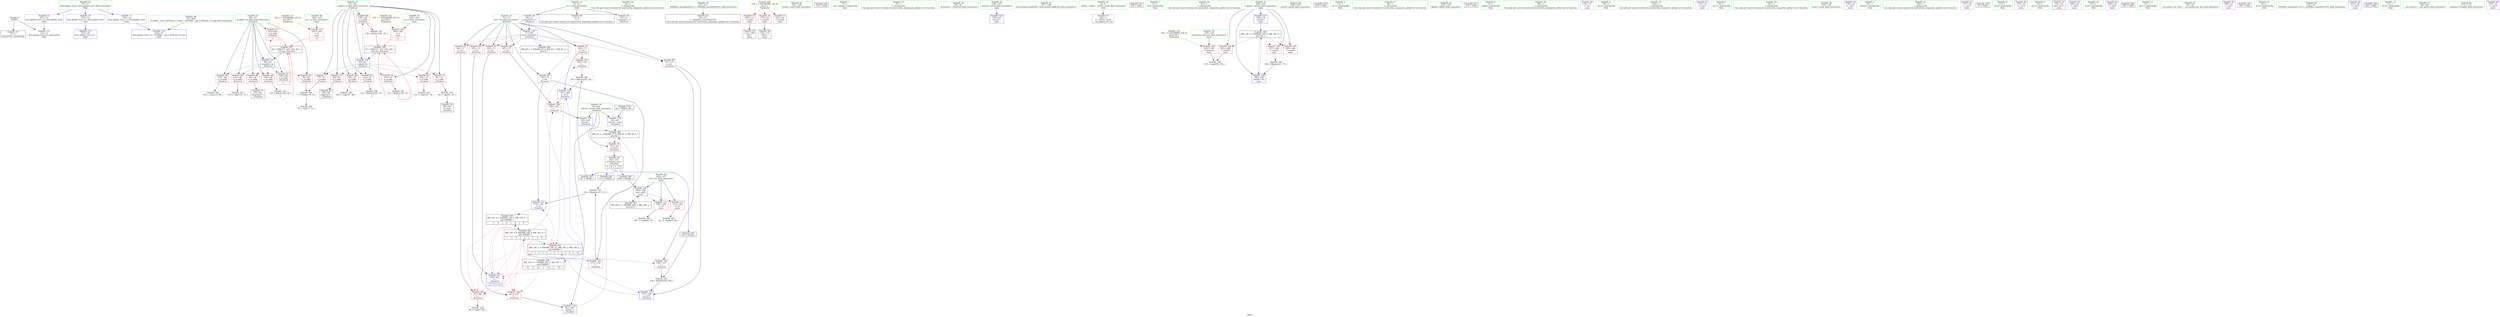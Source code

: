 digraph "SVFG" {
	label="SVFG";

	Node0x55a5c09d8f80 [shape=record,color=grey,label="{NodeID: 0\nNullPtr}"];
	Node0x55a5c09d8f80 -> Node0x55a5c09f01a0[style=solid];
	Node0x55a5c09d8f80 -> Node0x55a5c09f5ad0[style=solid];
	Node0x55a5c09f9830 [shape=record,color=grey,label="{NodeID: 180\n77 = Binary(75, 76, )\n}"];
	Node0x55a5c09f9830 -> Node0x55a5c09fa730[style=solid];
	Node0x55a5c09f0b80 [shape=record,color=red,label="{NodeID: 97\n142\<--71\n\<--ret\n_Z5solveii\n}"];
	Node0x55a5c09f0b80 -> Node0x55a5c09f1060[style=solid];
	Node0x55a5c09f0b80 -> Node0x55a5c09f6210[style=solid];
	Node0x55a5c09ee3a0 [shape=record,color=green,label="{NodeID: 14\n34\<--1\n\<--dummyObj\nCan only get source location for instruction, argument, global var or function.}"];
	Node0x55a5c09f3e70 [shape=record,color=grey,label="{NodeID: 194\n98 = cmp(97, 99, )\n}"];
	Node0x55a5c09f06c0 [shape=record,color=red,label="{NodeID: 111\n206\<--166\n\<--ret\nmain\n}"];
	Node0x55a5c09f06c0 -> Node0x55a5c09f4470[style=solid];
	Node0x55a5c09ef080 [shape=record,color=green,label="{NodeID: 28\n47\<--53\n_ZNSt8ios_base4InitD1Ev\<--_ZNSt8ios_base4InitD1Ev_field_insensitive\n}"];
	Node0x55a5c09ef080 -> Node0x55a5c09f13c0[style=solid];
	Node0x55a5c0a04b90 [shape=record,color=yellow,style=double,label="{NodeID: 208\n12V_1 = ENCHI(MR_12V_0)\npts\{1 \}\nFun[main]}"];
	Node0x55a5c0a04b90 -> Node0x55a5c09f2800[style=dashed];
	Node0x55a5c0a04b90 -> Node0x55a5c09f28d0[style=dashed];
	Node0x55a5c0a04b90 -> Node0x55a5c09f29a0[style=dashed];
	Node0x55a5c09f62e0 [shape=record,color=blue,label="{NodeID: 125\n65\<--148\nretval\<--\n_Z5solveii\n}"];
	Node0x55a5c09f62e0 -> Node0x55a5c0a03c90[style=dashed];
	Node0x55a5c09efca0 [shape=record,color=green,label="{NodeID: 42\n181\<--182\nscanf\<--scanf_field_insensitive\n}"];
	Node0x55a5c09f19a0 [shape=record,color=black,label="{NodeID: 56\n178\<--175\ncall1\<--\nmain\n}"];
	Node0x55a5c09f2500 [shape=record,color=purple,label="{NodeID: 70\n253\<--33\nllvm.global_ctors_0\<--llvm.global_ctors\nGlob }"];
	Node0x55a5c09f2500 -> Node0x55a5c09f0860[style=solid];
	Node0x55a5c0a11060 [shape=record,color=black,label="{NodeID: 250\n210 = PHI()\n}"];
	Node0x55a5c09f30f0 [shape=record,color=red,label="{NodeID: 84\n138\<--67\n\<--n.addr\n_Z5solveii\n}"];
	Node0x55a5c09f30f0 -> Node0x55a5c09fa2b0[style=solid];
	Node0x55a5c09d9720 [shape=record,color=green,label="{NodeID: 1\n7\<--1\n__dso_handle\<--dummyObj\nGlob }"];
	Node0x55a5c09f99b0 [shape=record,color=grey,label="{NodeID: 181\n116 = Binary(115, 113, )\n}"];
	Node0x55a5c09f99b0 -> Node0x55a5c09f6070[style=solid];
	Node0x55a5c09f0c50 [shape=record,color=red,label="{NodeID: 98\n147\<--71\n\<--ret\n_Z5solveii\n}"];
	Node0x55a5c09f0c50 -> Node0x55a5c09f1130[style=solid];
	Node0x55a5c09ee470 [shape=record,color=green,label="{NodeID: 15\n79\<--1\n\<--dummyObj\nCan only get source location for instruction, argument, global var or function.}"];
	Node0x55a5c09f3ff0 [shape=record,color=grey,label="{NodeID: 195\n120 = cmp(119, 86, )\n}"];
	Node0x55a5c09f0790 [shape=record,color=red,label="{NodeID: 112\n212\<--166\n\<--ret\nmain\n}"];
	Node0x55a5c09f0790 -> Node0x55a5c09f4170[style=solid];
	Node0x55a5c09ef180 [shape=record,color=green,label="{NodeID: 29\n60\<--61\n_Z5solveii\<--_Z5solveii_field_insensitive\n}"];
	Node0x55a5c09f63b0 [shape=record,color=blue,label="{NodeID: 126\n156\<--83\nretval\<--\nmain\n}"];
	Node0x55a5c09efda0 [shape=record,color=green,label="{NodeID: 43\n187\<--188\nllvm.memset.p0i8.i64\<--llvm.memset.p0i8.i64_field_insensitive\n}"];
	Node0x55a5c09f1a70 [shape=record,color=purple,label="{NodeID: 57\n44\<--4\n\<--_ZStL8__ioinit\n__cxx_global_var_init\n}"];
	Node0x55a5c09f2600 [shape=record,color=purple,label="{NodeID: 71\n254\<--33\nllvm.global_ctors_1\<--llvm.global_ctors\nGlob }"];
	Node0x55a5c09f2600 -> Node0x55a5c09f0930[style=solid];
	Node0x55a5c0a11130 [shape=record,color=black,label="{NodeID: 251\n216 = PHI()\n}"];
	Node0x55a5c09f31c0 [shape=record,color=red,label="{NodeID: 85\n76\<--69\n\<--m.addr\n_Z5solveii\n}"];
	Node0x55a5c09f31c0 -> Node0x55a5c09f9830[style=solid];
	Node0x55a5c09d98d0 [shape=record,color=green,label="{NodeID: 2\n11\<--1\n.str\<--dummyObj\nGlob }"];
	Node0x55a5c09f9b30 [shape=record,color=grey,label="{NodeID: 182\n129 = Binary(128, 126, )\n}"];
	Node0x55a5c09f9b30 -> Node0x55a5c09f6140[style=solid];
	Node0x55a5c09f0d20 [shape=record,color=red,label="{NodeID: 99\n97\<--96\n\<--\n_Z5solveii\n}"];
	Node0x55a5c09f0d20 -> Node0x55a5c09f3e70[style=solid];
	Node0x55a5c09ee540 [shape=record,color=green,label="{NodeID: 16\n83\<--1\n\<--dummyObj\nCan only get source location for instruction, argument, global var or function.}"];
	Node0x55a5c09f4170 [shape=record,color=grey,label="{NodeID: 196\n213 = cmp(212, 86, )\n}"];
	Node0x55a5c09f0860 [shape=record,color=blue,label="{NodeID: 113\n253\<--34\nllvm.global_ctors_0\<--\nGlob }"];
	Node0x55a5c09ef280 [shape=record,color=green,label="{NodeID: 30\n65\<--66\nretval\<--retval_field_insensitive\n_Z5solveii\n}"];
	Node0x55a5c09ef280 -> Node0x55a5c09f2a70[style=solid];
	Node0x55a5c09ef280 -> Node0x55a5c09f5d30[style=solid];
	Node0x55a5c09ef280 -> Node0x55a5c09f5ed0[style=solid];
	Node0x55a5c09ef280 -> Node0x55a5c09f62e0[style=solid];
	Node0x55a5c0a05790 [shape=record,color=yellow,style=double,label="{NodeID: 210\n16V_1 = ENCHI(MR_16V_0)\npts\{159 \}\nFun[main]}"];
	Node0x55a5c0a05790 -> Node0x55a5c09f1200[style=dashed];
	Node0x55a5c09f6480 [shape=record,color=blue,label="{NodeID: 127\n160\<--79\ncaseId\<--\nmain\n}"];
	Node0x55a5c09f6480 -> Node0x55a5c0a02d90[style=dashed];
	Node0x55a5c09efea0 [shape=record,color=green,label="{NodeID: 44\n198\<--199\nprintf\<--printf_field_insensitive\n}"];
	Node0x55a5c09f1b40 [shape=record,color=purple,label="{NodeID: 58\n91\<--8\narrayidx\<--f\n_Z5solveii\n}"];
	Node0x55a5c09f2700 [shape=record,color=purple,label="{NodeID: 72\n255\<--33\nllvm.global_ctors_2\<--llvm.global_ctors\nGlob }"];
	Node0x55a5c09f2700 -> Node0x55a5c09f5ad0[style=solid];
	Node0x55a5c0a11200 [shape=record,color=black,label="{NodeID: 252\n219 = PHI()\n}"];
	Node0x55a5c09f3290 [shape=record,color=red,label="{NodeID: 86\n92\<--69\n\<--m.addr\n_Z5solveii\n}"];
	Node0x55a5c09f3290 -> Node0x55a5c09f1730[style=solid];
	Node0x55a5c09d9600 [shape=record,color=green,label="{NodeID: 3\n13\<--1\n.str.1\<--dummyObj\nGlob }"];
	Node0x55a5c09f9cb0 [shape=record,color=grey,label="{NodeID: 183\n125 = Binary(124, 86, )\n|{<s0>4}}"];
	Node0x55a5c09f9cb0:s0 -> Node0x55a5c0a11810[style=solid,color=red];
	Node0x55a5c09f0df0 [shape=record,color=red,label="{NodeID: 100\n102\<--101\n\<--\n_Z5solveii\n}"];
	Node0x55a5c09f0df0 -> Node0x55a5c09f5ed0[style=solid];
	Node0x55a5c09ee610 [shape=record,color=green,label="{NodeID: 17\n86\<--1\n\<--dummyObj\nCan only get source location for instruction, argument, global var or function.}"];
	Node0x55a5c09f42f0 [shape=record,color=grey,label="{NodeID: 197\n136 = cmp(135, 79, )\n}"];
	Node0x55a5c09f0930 [shape=record,color=blue,label="{NodeID: 114\n254\<--35\nllvm.global_ctors_1\<--_GLOBAL__sub_I_ACRush_0_0.cpp\nGlob }"];
	Node0x55a5c09ef350 [shape=record,color=green,label="{NodeID: 31\n67\<--68\nn.addr\<--n.addr_field_insensitive\n_Z5solveii\n}"];
	Node0x55a5c09ef350 -> Node0x55a5c09f2b40[style=solid];
	Node0x55a5c09ef350 -> Node0x55a5c09f2c10[style=solid];
	Node0x55a5c09ef350 -> Node0x55a5c09f2ce0[style=solid];
	Node0x55a5c09ef350 -> Node0x55a5c09f2db0[style=solid];
	Node0x55a5c09ef350 -> Node0x55a5c09f2e80[style=solid];
	Node0x55a5c09ef350 -> Node0x55a5c09f2f50[style=solid];
	Node0x55a5c09ef350 -> Node0x55a5c09f3020[style=solid];
	Node0x55a5c09ef350 -> Node0x55a5c09f30f0[style=solid];
	Node0x55a5c09ef350 -> Node0x55a5c09f5b90[style=solid];
	Node0x55a5c09f6550 [shape=record,color=blue,label="{NodeID: 128\n166\<--204\nret\<--call5\nmain\n}"];
	Node0x55a5c09f6550 -> Node0x55a5c09f06c0[style=dashed];
	Node0x55a5c09f6550 -> Node0x55a5c09f0790[style=dashed];
	Node0x55a5c09f6550 -> Node0x55a5c0a03290[style=dashed];
	Node0x55a5c09effa0 [shape=record,color=green,label="{NodeID: 45\n224\<--225\nfflush\<--fflush_field_insensitive\n}"];
	Node0x55a5c09f1c10 [shape=record,color=purple,label="{NodeID: 59\n94\<--8\narrayidx3\<--f\n_Z5solveii\n}"];
	Node0x55a5c09f1c10 -> Node0x55a5c09f5e00[style=solid];
	Node0x55a5c09f2800 [shape=record,color=red,label="{NodeID: 73\n169\<--15\n\<--stdin\nmain\n}"];
	Node0x55a5c09f2800 -> Node0x55a5c09f18d0[style=solid];
	Node0x55a5c0a112d0 [shape=record,color=black,label="{NodeID: 253\n223 = PHI()\n}"];
	Node0x55a5c09f3360 [shape=record,color=red,label="{NodeID: 87\n112\<--69\n\<--m.addr\n_Z5solveii\n|{<s0>3}}"];
	Node0x55a5c09f3360:s0 -> Node0x55a5c0a11810[style=solid,color=red];
	Node0x55a5c09d9130 [shape=record,color=green,label="{NodeID: 4\n15\<--1\nstdin\<--dummyObj\nGlob }"];
	Node0x55a5c09f9e30 [shape=record,color=grey,label="{NodeID: 184\n228 = Binary(227, 79, )\n}"];
	Node0x55a5c09f9e30 -> Node0x55a5c09f6620[style=solid];
	Node0x55a5c09f0ec0 [shape=record,color=red,label="{NodeID: 101\n115\<--114\n\<--\n_Z5solveii\n}"];
	Node0x55a5c09f0ec0 -> Node0x55a5c09f99b0[style=solid];
	Node0x55a5c09ee6e0 [shape=record,color=green,label="{NodeID: 18\n99\<--1\n\<--dummyObj\nCan only get source location for instruction, argument, global var or function.}"];
	Node0x55a5c09f4470 [shape=record,color=grey,label="{NodeID: 198\n207 = cmp(206, 79, )\n}"];
	Node0x55a5c09f5ad0 [shape=record,color=blue, style = dotted,label="{NodeID: 115\n255\<--3\nllvm.global_ctors_2\<--dummyVal\nGlob }"];
	Node0x55a5c09ef420 [shape=record,color=green,label="{NodeID: 32\n69\<--70\nm.addr\<--m.addr_field_insensitive\n_Z5solveii\n}"];
	Node0x55a5c09ef420 -> Node0x55a5c09f31c0[style=solid];
	Node0x55a5c09ef420 -> Node0x55a5c09f3290[style=solid];
	Node0x55a5c09ef420 -> Node0x55a5c09f3360[style=solid];
	Node0x55a5c09ef420 -> Node0x55a5c09f3430[style=solid];
	Node0x55a5c09ef420 -> Node0x55a5c09f3500[style=solid];
	Node0x55a5c09ef420 -> Node0x55a5c09f35d0[style=solid];
	Node0x55a5c09ef420 -> Node0x55a5c09f36a0[style=solid];
	Node0x55a5c09ef420 -> Node0x55a5c09f5c60[style=solid];
	Node0x55a5c0a05950 [shape=record,color=yellow,style=double,label="{NodeID: 212\n20V_1 = ENCHI(MR_20V_0)\npts\{163 \}\nFun[main]}"];
	Node0x55a5c0a05950 -> Node0x55a5c09f0520[style=dashed];
	Node0x55a5c09f6620 [shape=record,color=blue,label="{NodeID: 129\n160\<--228\ncaseId\<--inc\nmain\n}"];
	Node0x55a5c09f6620 -> Node0x55a5c0a02d90[style=dashed];
	Node0x55a5c09f00a0 [shape=record,color=green,label="{NodeID: 46\n35\<--249\n_GLOBAL__sub_I_ACRush_0_0.cpp\<--_GLOBAL__sub_I_ACRush_0_0.cpp_field_insensitive\n}"];
	Node0x55a5c09f00a0 -> Node0x55a5c09f0930[style=solid];
	Node0x55a5c09f1ce0 [shape=record,color=purple,label="{NodeID: 60\n170\<--11\n\<--.str\nmain\n}"];
	Node0x55a5c09f28d0 [shape=record,color=red,label="{NodeID: 74\n175\<--20\n\<--stdout\nmain\n}"];
	Node0x55a5c09f28d0 -> Node0x55a5c09f19a0[style=solid];
	Node0x55a5c0a113a0 [shape=record,color=black,label="{NodeID: 254\n63 = PHI(111, 123, 139, 202, )\n0th arg _Z5solveii }"];
	Node0x55a5c0a113a0 -> Node0x55a5c09f5b90[style=solid];
	Node0x55a5c09f3430 [shape=record,color=red,label="{NodeID: 88\n119\<--69\n\<--m.addr\n_Z5solveii\n}"];
	Node0x55a5c09f3430 -> Node0x55a5c09f3ff0[style=solid];
	Node0x55a5c09ed6a0 [shape=record,color=green,label="{NodeID: 5\n16\<--1\n.str.2\<--dummyObj\nGlob }"];
	Node0x55a5c09f9fb0 [shape=record,color=grey,label="{NodeID: 185\n111 = Binary(110, 79, )\n|{<s0>3}}"];
	Node0x55a5c09f9fb0:s0 -> Node0x55a5c0a113a0[style=solid,color=red];
	Node0x55a5c09f0f90 [shape=record,color=red,label="{NodeID: 102\n128\<--127\n\<--\n_Z5solveii\n}"];
	Node0x55a5c09f0f90 -> Node0x55a5c09f9b30[style=solid];
	Node0x55a5c09ee7b0 [shape=record,color=green,label="{NodeID: 19\n184\<--1\n\<--dummyObj\nCan only get source location for instruction, argument, global var or function.}"];
	Node0x55a5c0a01e90 [shape=record,color=black,label="{NodeID: 199\nMR_10V_6 = PHI(MR_10V_5, MR_10V_3, )\npts\{100000 \}\n|{|<s1>4|<s2>4|<s3>4|<s4>4}}"];
	Node0x55a5c0a01e90 -> Node0x55a5c0a02390[style=dashed];
	Node0x55a5c0a01e90:s1 -> Node0x55a5c09f0d20[style=dashed,color=red];
	Node0x55a5c0a01e90:s2 -> Node0x55a5c09f0df0[style=dashed,color=red];
	Node0x55a5c0a01e90:s3 -> Node0x55a5c09f5fa0[style=dashed,color=red];
	Node0x55a5c0a01e90:s4 -> Node0x55a5c0a04690[style=dashed,color=red];
	Node0x55a5c09f5b90 [shape=record,color=blue,label="{NodeID: 116\n67\<--63\nn.addr\<--n\n_Z5solveii\n}"];
	Node0x55a5c09f5b90 -> Node0x55a5c09f2b40[style=dashed];
	Node0x55a5c09f5b90 -> Node0x55a5c09f2c10[style=dashed];
	Node0x55a5c09f5b90 -> Node0x55a5c09f2ce0[style=dashed];
	Node0x55a5c09f5b90 -> Node0x55a5c09f2db0[style=dashed];
	Node0x55a5c09f5b90 -> Node0x55a5c09f2e80[style=dashed];
	Node0x55a5c09f5b90 -> Node0x55a5c09f2f50[style=dashed];
	Node0x55a5c09f5b90 -> Node0x55a5c09f3020[style=dashed];
	Node0x55a5c09f5b90 -> Node0x55a5c09f30f0[style=dashed];
	Node0x55a5c09ef4f0 [shape=record,color=green,label="{NodeID: 33\n71\<--72\nret\<--ret_field_insensitive\n_Z5solveii\n}"];
	Node0x55a5c09ef4f0 -> Node0x55a5c09f3770[style=solid];
	Node0x55a5c09ef4f0 -> Node0x55a5c09f3840[style=solid];
	Node0x55a5c09ef4f0 -> Node0x55a5c09f3910[style=solid];
	Node0x55a5c09ef4f0 -> Node0x55a5c09f39e0[style=solid];
	Node0x55a5c09ef4f0 -> Node0x55a5c09f0ab0[style=solid];
	Node0x55a5c09ef4f0 -> Node0x55a5c09f0b80[style=solid];
	Node0x55a5c09ef4f0 -> Node0x55a5c09f0c50[style=solid];
	Node0x55a5c09ef4f0 -> Node0x55a5c09f5e00[style=solid];
	Node0x55a5c0a05a30 [shape=record,color=yellow,style=double,label="{NodeID: 213\n22V_1 = ENCHI(MR_22V_0)\npts\{165 \}\nFun[main]}"];
	Node0x55a5c0a05a30 -> Node0x55a5c09f05f0[style=dashed];
	Node0x55a5c09f01a0 [shape=record,color=black,label="{NodeID: 47\n2\<--3\ndummyVal\<--dummyVal\n}"];
	Node0x55a5c09f1db0 [shape=record,color=purple,label="{NodeID: 61\n171\<--13\n\<--.str.1\nmain\n}"];
	Node0x55a5c09f29a0 [shape=record,color=red,label="{NodeID: 75\n222\<--20\n\<--stdout\nmain\n}"];
	Node0x55a5c0a11810 [shape=record,color=black,label="{NodeID: 255\n64 = PHI(112, 125, 140, 203, )\n1st arg _Z5solveii }"];
	Node0x55a5c0a11810 -> Node0x55a5c09f5c60[style=solid];
	Node0x55a5c09f3500 [shape=record,color=red,label="{NodeID: 89\n124\<--69\n\<--m.addr\n_Z5solveii\n}"];
	Node0x55a5c09f3500 -> Node0x55a5c09f9cb0[style=solid];
	Node0x55a5c09ed730 [shape=record,color=green,label="{NodeID: 6\n18\<--1\n.str.3\<--dummyObj\nGlob }"];
	Node0x55a5c09fa130 [shape=record,color=grey,label="{NodeID: 186\n144 = Binary(143, 141, )\n}"];
	Node0x55a5c09fa130 -> Node0x55a5c09f6210[style=solid];
	Node0x55a5c09f1060 [shape=record,color=red,label="{NodeID: 103\n143\<--142\n\<--\n_Z5solveii\n}"];
	Node0x55a5c09f1060 -> Node0x55a5c09fa130[style=solid];
	Node0x55a5c09ee880 [shape=record,color=green,label="{NodeID: 20\n185\<--1\n\<--dummyObj\nCan only get source location for instruction, argument, global var or function.}"];
	Node0x55a5c0a02390 [shape=record,color=black,label="{NodeID: 200\nMR_10V_9 = PHI(MR_10V_8, MR_10V_6, )\npts\{100000 \}\n|{|<s2>5|<s3>5|<s4>5|<s5>5}}"];
	Node0x55a5c0a02390 -> Node0x55a5c09f1130[style=dashed];
	Node0x55a5c0a02390 -> Node0x55a5c0a04690[style=dashed];
	Node0x55a5c0a02390:s2 -> Node0x55a5c09f0d20[style=dashed,color=red];
	Node0x55a5c0a02390:s3 -> Node0x55a5c09f0df0[style=dashed,color=red];
	Node0x55a5c0a02390:s4 -> Node0x55a5c09f5fa0[style=dashed,color=red];
	Node0x55a5c0a02390:s5 -> Node0x55a5c0a04690[style=dashed,color=red];
	Node0x55a5c09f5c60 [shape=record,color=blue,label="{NodeID: 117\n69\<--64\nm.addr\<--m\n_Z5solveii\n}"];
	Node0x55a5c09f5c60 -> Node0x55a5c09f31c0[style=dashed];
	Node0x55a5c09f5c60 -> Node0x55a5c09f3290[style=dashed];
	Node0x55a5c09f5c60 -> Node0x55a5c09f3360[style=dashed];
	Node0x55a5c09f5c60 -> Node0x55a5c09f3430[style=dashed];
	Node0x55a5c09f5c60 -> Node0x55a5c09f3500[style=dashed];
	Node0x55a5c09f5c60 -> Node0x55a5c09f35d0[style=dashed];
	Node0x55a5c09f5c60 -> Node0x55a5c09f36a0[style=dashed];
	Node0x55a5c09ef5c0 [shape=record,color=green,label="{NodeID: 34\n153\<--154\nmain\<--main_field_insensitive\n}"];
	Node0x55a5c09f12c0 [shape=record,color=black,label="{NodeID: 48\n9\<--8\n\<--f\nCan only get source location for instruction, argument, global var or function.}"];
	Node0x55a5c09f1e80 [shape=record,color=purple,label="{NodeID: 62\n176\<--16\n\<--.str.2\nmain\n}"];
	Node0x55a5c0a106f0 [shape=record,color=black,label="{NodeID: 242\n141 = PHI(62, )\n}"];
	Node0x55a5c0a106f0 -> Node0x55a5c09fa130[style=solid];
	Node0x55a5c09f2a70 [shape=record,color=red,label="{NodeID: 76\n151\<--65\n\<--retval\n_Z5solveii\n}"];
	Node0x55a5c09f2a70 -> Node0x55a5c09f1800[style=solid];
	Node0x55a5c09f35d0 [shape=record,color=red,label="{NodeID: 90\n135\<--69\n\<--m.addr\n_Z5solveii\n}"];
	Node0x55a5c09f35d0 -> Node0x55a5c09f42f0[style=solid];
	Node0x55a5c09ed7c0 [shape=record,color=green,label="{NodeID: 7\n20\<--1\nstdout\<--dummyObj\nGlob }"];
	Node0x55a5c09fa2b0 [shape=record,color=grey,label="{NodeID: 187\n139 = Binary(138, 79, )\n|{<s0>5}}"];
	Node0x55a5c09fa2b0:s0 -> Node0x55a5c0a113a0[style=solid,color=red];
	Node0x55a5c09f1130 [shape=record,color=red,label="{NodeID: 104\n148\<--147\n\<--\n_Z5solveii\n}"];
	Node0x55a5c09f1130 -> Node0x55a5c09f62e0[style=solid];
	Node0x55a5c09ee980 [shape=record,color=green,label="{NodeID: 21\n186\<--1\n\<--dummyObj\nCan only get source location for instruction, argument, global var or function.}"];
	Node0x55a5c09f5d30 [shape=record,color=blue,label="{NodeID: 118\n65\<--85\nretval\<--cond\n_Z5solveii\n}"];
	Node0x55a5c09f5d30 -> Node0x55a5c0a03c90[style=dashed];
	Node0x55a5c09ef6c0 [shape=record,color=green,label="{NodeID: 35\n156\<--157\nretval\<--retval_field_insensitive\nmain\n}"];
	Node0x55a5c09ef6c0 -> Node0x55a5c09f63b0[style=solid];
	Node0x55a5c09f13c0 [shape=record,color=black,label="{NodeID: 49\n46\<--47\n\<--_ZNSt8ios_base4InitD1Ev\nCan only get source location for instruction, argument, global var or function.}"];
	Node0x55a5c09f1f50 [shape=record,color=purple,label="{NodeID: 63\n177\<--18\n\<--.str.3\nmain\n}"];
	Node0x55a5c0a108e0 [shape=record,color=black,label="{NodeID: 243\n45 = PHI()\n}"];
	Node0x55a5c09f2b40 [shape=record,color=red,label="{NodeID: 77\n75\<--67\n\<--n.addr\n_Z5solveii\n}"];
	Node0x55a5c09f2b40 -> Node0x55a5c09f9830[style=solid];
	Node0x55a5c09f36a0 [shape=record,color=red,label="{NodeID: 91\n140\<--69\n\<--m.addr\n_Z5solveii\n|{<s0>5}}"];
	Node0x55a5c09f36a0:s0 -> Node0x55a5c0a11810[style=solid,color=red];
	Node0x55a5c09ed850 [shape=record,color=green,label="{NodeID: 8\n21\<--1\n.str.4\<--dummyObj\nGlob }"];
	Node0x55a5c09fa430 [shape=record,color=grey,label="{NodeID: 188\n123 = Binary(122, 79, )\n|{<s0>4}}"];
	Node0x55a5c09fa430:s0 -> Node0x55a5c0a113a0[style=solid,color=red];
	Node0x55a5c09f1200 [shape=record,color=red,label="{NodeID: 105\n192\<--158\n\<--testcase\nmain\n}"];
	Node0x55a5c09f1200 -> Node0x55a5c09fa5b0[style=solid];
	Node0x55a5c09eea80 [shape=record,color=green,label="{NodeID: 22\n4\<--6\n_ZStL8__ioinit\<--_ZStL8__ioinit_field_insensitive\nGlob }"];
	Node0x55a5c09eea80 -> Node0x55a5c09f1a70[style=solid];
	Node0x55a5c0a02d90 [shape=record,color=black,label="{NodeID: 202\nMR_18V_3 = PHI(MR_18V_4, MR_18V_2, )\npts\{161 \}\n}"];
	Node0x55a5c0a02d90 -> Node0x55a5c09f02b0[style=dashed];
	Node0x55a5c0a02d90 -> Node0x55a5c09f0380[style=dashed];
	Node0x55a5c0a02d90 -> Node0x55a5c09f0450[style=dashed];
	Node0x55a5c0a02d90 -> Node0x55a5c09f6620[style=dashed];
	Node0x55a5c09f5e00 [shape=record,color=blue,label="{NodeID: 119\n71\<--94\nret\<--arrayidx3\n_Z5solveii\n}"];
	Node0x55a5c09f5e00 -> Node0x55a5c09f3770[style=dashed];
	Node0x55a5c09f5e00 -> Node0x55a5c09f3840[style=dashed];
	Node0x55a5c09f5e00 -> Node0x55a5c09f3910[style=dashed];
	Node0x55a5c09f5e00 -> Node0x55a5c09f39e0[style=dashed];
	Node0x55a5c09f5e00 -> Node0x55a5c09f0ab0[style=dashed];
	Node0x55a5c09f5e00 -> Node0x55a5c09f0b80[style=dashed];
	Node0x55a5c09f5e00 -> Node0x55a5c09f0c50[style=dashed];
	Node0x55a5c09f5e00 -> Node0x55a5c0a04190[style=dashed];
	Node0x55a5c09ef790 [shape=record,color=green,label="{NodeID: 36\n158\<--159\ntestcase\<--testcase_field_insensitive\nmain\n}"];
	Node0x55a5c09ef790 -> Node0x55a5c09f1200[style=solid];
	Node0x55a5c09f14c0 [shape=record,color=black,label="{NodeID: 50\n84\<--82\n\<--cmp1\n_Z5solveii\n}"];
	Node0x55a5c09f2020 [shape=record,color=purple,label="{NodeID: 64\n179\<--21\n\<--.str.4\nmain\n}"];
	Node0x55a5c0a109b0 [shape=record,color=black,label="{NodeID: 244\n113 = PHI(62, )\n}"];
	Node0x55a5c0a109b0 -> Node0x55a5c09f99b0[style=solid];
	Node0x55a5c09f2c10 [shape=record,color=red,label="{NodeID: 78\n81\<--67\n\<--n.addr\n_Z5solveii\n}"];
	Node0x55a5c09f2c10 -> Node0x55a5c09f3cf0[style=solid];
	Node0x55a5c09f3770 [shape=record,color=red,label="{NodeID: 92\n96\<--71\n\<--ret\n_Z5solveii\n}"];
	Node0x55a5c09f3770 -> Node0x55a5c09f0d20[style=solid];
	Node0x55a5c09ee090 [shape=record,color=green,label="{NodeID: 9\n23\<--1\n.str.5\<--dummyObj\nGlob }"];
	Node0x55a5c09fa5b0 [shape=record,color=grey,label="{NodeID: 189\n193 = cmp(191, 192, )\n}"];
	Node0x55a5c09f02b0 [shape=record,color=red,label="{NodeID: 106\n191\<--160\n\<--caseId\nmain\n}"];
	Node0x55a5c09f02b0 -> Node0x55a5c09fa5b0[style=solid];
	Node0x55a5c09eeb80 [shape=record,color=green,label="{NodeID: 23\n8\<--10\nf\<--f_field_insensitive\nGlob }"];
	Node0x55a5c09eeb80 -> Node0x55a5c09f12c0[style=solid];
	Node0x55a5c09eeb80 -> Node0x55a5c09f1b40[style=solid];
	Node0x55a5c09eeb80 -> Node0x55a5c09f1c10[style=solid];
	Node0x55a5c0a03290 [shape=record,color=black,label="{NodeID: 203\nMR_24V_2 = PHI(MR_24V_3, MR_24V_1, )\npts\{167 \}\n}"];
	Node0x55a5c0a03290 -> Node0x55a5c09f6550[style=dashed];
	Node0x55a5c09f5ed0 [shape=record,color=blue,label="{NodeID: 120\n65\<--102\nretval\<--\n_Z5solveii\n}"];
	Node0x55a5c09f5ed0 -> Node0x55a5c0a03c90[style=dashed];
	Node0x55a5c09ef860 [shape=record,color=green,label="{NodeID: 37\n160\<--161\ncaseId\<--caseId_field_insensitive\nmain\n}"];
	Node0x55a5c09ef860 -> Node0x55a5c09f02b0[style=solid];
	Node0x55a5c09ef860 -> Node0x55a5c09f0380[style=solid];
	Node0x55a5c09ef860 -> Node0x55a5c09f0450[style=solid];
	Node0x55a5c09ef860 -> Node0x55a5c09f6480[style=solid];
	Node0x55a5c09ef860 -> Node0x55a5c09f6620[style=solid];
	Node0x55a5c09f1590 [shape=record,color=black,label="{NodeID: 51\n155\<--83\nmain_ret\<--\nmain\n}"];
	Node0x55a5c09f20f0 [shape=record,color=purple,label="{NodeID: 65\n196\<--23\n\<--.str.5\nmain\n}"];
	Node0x55a5c0a10ae0 [shape=record,color=black,label="{NodeID: 245\n126 = PHI(62, )\n}"];
	Node0x55a5c0a10ae0 -> Node0x55a5c09f9b30[style=solid];
	Node0x55a5c09f2ce0 [shape=record,color=red,label="{NodeID: 79\n89\<--67\n\<--n.addr\n_Z5solveii\n}"];
	Node0x55a5c09f2ce0 -> Node0x55a5c09f1660[style=solid];
	Node0x55a5c09f3840 [shape=record,color=red,label="{NodeID: 93\n101\<--71\n\<--ret\n_Z5solveii\n}"];
	Node0x55a5c09f3840 -> Node0x55a5c09f0df0[style=solid];
	Node0x55a5c09ee120 [shape=record,color=green,label="{NodeID: 10\n25\<--1\n.str.6\<--dummyObj\nGlob }"];
	Node0x55a5c09fa730 [shape=record,color=grey,label="{NodeID: 190\n78 = cmp(77, 79, )\n}"];
	Node0x55a5c09f0380 [shape=record,color=red,label="{NodeID: 107\n195\<--160\n\<--caseId\nmain\n}"];
	Node0x55a5c09eec80 [shape=record,color=green,label="{NodeID: 24\n33\<--37\nllvm.global_ctors\<--llvm.global_ctors_field_insensitive\nGlob }"];
	Node0x55a5c09eec80 -> Node0x55a5c09f2500[style=solid];
	Node0x55a5c09eec80 -> Node0x55a5c09f2600[style=solid];
	Node0x55a5c09eec80 -> Node0x55a5c09f2700[style=solid];
	Node0x55a5c0a03790 [shape=record,color=black,label="{NodeID: 204\nMR_10V_2 = PHI(MR_10V_3, MR_10V_1, )\npts\{100000 \}\n|{<s0>12|<s1>12|<s2>12|<s3>12}}"];
	Node0x55a5c0a03790:s0 -> Node0x55a5c09f0d20[style=dashed,color=red];
	Node0x55a5c0a03790:s1 -> Node0x55a5c09f0df0[style=dashed,color=red];
	Node0x55a5c0a03790:s2 -> Node0x55a5c09f5fa0[style=dashed,color=red];
	Node0x55a5c0a03790:s3 -> Node0x55a5c0a04690[style=dashed,color=red];
	Node0x55a5c09f5fa0 [shape=record,color=blue,label="{NodeID: 121\n105\<--83\n\<--\n_Z5solveii\n|{|<s1>3|<s2>3|<s3>3|<s4>3}}"];
	Node0x55a5c09f5fa0 -> Node0x55a5c0a01e90[style=dashed];
	Node0x55a5c09f5fa0:s1 -> Node0x55a5c09f0d20[style=dashed,color=red];
	Node0x55a5c09f5fa0:s2 -> Node0x55a5c09f0df0[style=dashed,color=red];
	Node0x55a5c09f5fa0:s3 -> Node0x55a5c09f5fa0[style=dashed,color=red];
	Node0x55a5c09f5fa0:s4 -> Node0x55a5c0a04690[style=dashed,color=red];
	Node0x55a5c09ef930 [shape=record,color=green,label="{NodeID: 38\n162\<--163\nn\<--n_field_insensitive\nmain\n}"];
	Node0x55a5c09ef930 -> Node0x55a5c09f0520[style=solid];
	Node0x55a5c09f1660 [shape=record,color=black,label="{NodeID: 52\n90\<--89\nidxprom\<--\n_Z5solveii\n}"];
	Node0x55a5c09f21c0 [shape=record,color=purple,label="{NodeID: 66\n200\<--25\n\<--.str.6\nmain\n}"];
	Node0x55a5c0a10c20 [shape=record,color=black,label="{NodeID: 246\n180 = PHI()\n}"];
	Node0x55a5c09f2db0 [shape=record,color=red,label="{NodeID: 80\n107\<--67\n\<--n.addr\n_Z5solveii\n}"];
	Node0x55a5c09f2db0 -> Node0x55a5c09f3b70[style=solid];
	Node0x55a5c09f3910 [shape=record,color=red,label="{NodeID: 94\n105\<--71\n\<--ret\n_Z5solveii\n}"];
	Node0x55a5c09f3910 -> Node0x55a5c09f5fa0[style=solid];
	Node0x55a5c09ee1b0 [shape=record,color=green,label="{NodeID: 11\n27\<--1\n.str.7\<--dummyObj\nGlob }"];
	Node0x55a5c09fa8b0 [shape=record,color=grey,label="{NodeID: 191\n133 = cmp(132, 79, )\n}"];
	Node0x55a5c09f0450 [shape=record,color=red,label="{NodeID: 108\n227\<--160\n\<--caseId\nmain\n}"];
	Node0x55a5c09f0450 -> Node0x55a5c09f9e30[style=solid];
	Node0x55a5c09eed80 [shape=record,color=green,label="{NodeID: 25\n38\<--39\n__cxx_global_var_init\<--__cxx_global_var_init_field_insensitive\n}"];
	Node0x55a5c0a03c90 [shape=record,color=black,label="{NodeID: 205\nMR_2V_3 = PHI(MR_2V_5, MR_2V_2, MR_2V_4, )\npts\{66 \}\n}"];
	Node0x55a5c0a03c90 -> Node0x55a5c09f2a70[style=dashed];
	Node0x55a5c09f6070 [shape=record,color=blue,label="{NodeID: 122\n114\<--116\n\<--or\n_Z5solveii\n}"];
	Node0x55a5c09f6070 -> Node0x55a5c0a01e90[style=dashed];
	Node0x55a5c09efa00 [shape=record,color=green,label="{NodeID: 39\n164\<--165\nm\<--m_field_insensitive\nmain\n}"];
	Node0x55a5c09efa00 -> Node0x55a5c09f05f0[style=solid];
	Node0x55a5c09f1730 [shape=record,color=black,label="{NodeID: 53\n93\<--92\nidxprom2\<--\n_Z5solveii\n}"];
	Node0x55a5c09f2290 [shape=record,color=purple,label="{NodeID: 67\n209\<--27\n\<--.str.7\nmain\n}"];
	Node0x55a5c0a10cf0 [shape=record,color=black,label="{NodeID: 247\n197 = PHI()\n}"];
	Node0x55a5c09f2e80 [shape=record,color=red,label="{NodeID: 81\n110\<--67\n\<--n.addr\n_Z5solveii\n}"];
	Node0x55a5c09f2e80 -> Node0x55a5c09f9fb0[style=solid];
	Node0x55a5c09f39e0 [shape=record,color=red,label="{NodeID: 95\n114\<--71\n\<--ret\n_Z5solveii\n}"];
	Node0x55a5c09f39e0 -> Node0x55a5c09f0ec0[style=solid];
	Node0x55a5c09f39e0 -> Node0x55a5c09f6070[style=solid];
	Node0x55a5c09ee240 [shape=record,color=green,label="{NodeID: 12\n29\<--1\n.str.8\<--dummyObj\nGlob }"];
	Node0x55a5c09f3b70 [shape=record,color=grey,label="{NodeID: 192\n108 = cmp(107, 86, )\n}"];
	Node0x55a5c09f0520 [shape=record,color=red,label="{NodeID: 109\n202\<--162\n\<--n\nmain\n|{<s0>12}}"];
	Node0x55a5c09f0520:s0 -> Node0x55a5c0a113a0[style=solid,color=red];
	Node0x55a5c09eee80 [shape=record,color=green,label="{NodeID: 26\n42\<--43\n_ZNSt8ios_base4InitC1Ev\<--_ZNSt8ios_base4InitC1Ev_field_insensitive\n}"];
	Node0x55a5c0a04190 [shape=record,color=black,label="{NodeID: 206\nMR_8V_2 = PHI(MR_8V_3, MR_8V_1, MR_8V_3, )\npts\{72 \}\n}"];
	Node0x55a5c09f6140 [shape=record,color=blue,label="{NodeID: 123\n127\<--129\n\<--or15\n_Z5solveii\n}"];
	Node0x55a5c09f6140 -> Node0x55a5c0a02390[style=dashed];
	Node0x55a5c09efad0 [shape=record,color=green,label="{NodeID: 40\n166\<--167\nret\<--ret_field_insensitive\nmain\n}"];
	Node0x55a5c09efad0 -> Node0x55a5c09f06c0[style=solid];
	Node0x55a5c09efad0 -> Node0x55a5c09f0790[style=solid];
	Node0x55a5c09efad0 -> Node0x55a5c09f6550[style=solid];
	Node0x55a5c09f1800 [shape=record,color=black,label="{NodeID: 54\n62\<--151\n_Z5solveii_ret\<--\n_Z5solveii\n|{<s0>3|<s1>4|<s2>5|<s3>12}}"];
	Node0x55a5c09f1800:s0 -> Node0x55a5c0a109b0[style=solid,color=blue];
	Node0x55a5c09f1800:s1 -> Node0x55a5c0a10ae0[style=solid,color=blue];
	Node0x55a5c09f1800:s2 -> Node0x55a5c0a106f0[style=solid,color=blue];
	Node0x55a5c09f1800:s3 -> Node0x55a5c0a10e90[style=solid,color=blue];
	Node0x55a5c09f2360 [shape=record,color=purple,label="{NodeID: 68\n215\<--29\n\<--.str.8\nmain\n}"];
	Node0x55a5c0a10dc0 [shape=record,color=black,label="{NodeID: 248\n201 = PHI()\n}"];
	Node0x55a5c09f2f50 [shape=record,color=red,label="{NodeID: 82\n122\<--67\n\<--n.addr\n_Z5solveii\n}"];
	Node0x55a5c09f2f50 -> Node0x55a5c09fa430[style=solid];
	Node0x55a5c09f9290 [shape=record,color=black,label="{NodeID: 179\n85 = PHI(79, 86, )\n}"];
	Node0x55a5c09f9290 -> Node0x55a5c09f5d30[style=solid];
	Node0x55a5c09f0ab0 [shape=record,color=red,label="{NodeID: 96\n127\<--71\n\<--ret\n_Z5solveii\n}"];
	Node0x55a5c09f0ab0 -> Node0x55a5c09f0f90[style=solid];
	Node0x55a5c09f0ab0 -> Node0x55a5c09f6140[style=solid];
	Node0x55a5c09ee2d0 [shape=record,color=green,label="{NodeID: 13\n31\<--1\n.str.9\<--dummyObj\nGlob }"];
	Node0x55a5c09f3cf0 [shape=record,color=grey,label="{NodeID: 193\n82 = cmp(81, 83, )\n}"];
	Node0x55a5c09f3cf0 -> Node0x55a5c09f14c0[style=solid];
	Node0x55a5c09f05f0 [shape=record,color=red,label="{NodeID: 110\n203\<--164\n\<--m\nmain\n|{<s0>12}}"];
	Node0x55a5c09f05f0:s0 -> Node0x55a5c0a11810[style=solid,color=red];
	Node0x55a5c09eef80 [shape=record,color=green,label="{NodeID: 27\n48\<--49\n__cxa_atexit\<--__cxa_atexit_field_insensitive\n}"];
	Node0x55a5c0a04690 [shape=record,color=black,label="{NodeID: 207\nMR_10V_2 = PHI(MR_10V_12, MR_10V_1, MR_10V_1, )\npts\{100000 \}\n|{<s0>3|<s1>3|<s2>4|<s3>4|<s4>5|<s5>5|<s6>12}}"];
	Node0x55a5c0a04690:s0 -> Node0x55a5c09f0ec0[style=dashed,color=blue];
	Node0x55a5c0a04690:s1 -> Node0x55a5c09f6070[style=dashed,color=blue];
	Node0x55a5c0a04690:s2 -> Node0x55a5c09f0f90[style=dashed,color=blue];
	Node0x55a5c0a04690:s3 -> Node0x55a5c09f6140[style=dashed,color=blue];
	Node0x55a5c0a04690:s4 -> Node0x55a5c09f1060[style=dashed,color=blue];
	Node0x55a5c0a04690:s5 -> Node0x55a5c09f6210[style=dashed,color=blue];
	Node0x55a5c0a04690:s6 -> Node0x55a5c0a03790[style=dashed,color=blue];
	Node0x55a5c09f6210 [shape=record,color=blue,label="{NodeID: 124\n142\<--144\n\<--or22\n_Z5solveii\n}"];
	Node0x55a5c09f6210 -> Node0x55a5c09f1130[style=dashed];
	Node0x55a5c09f6210 -> Node0x55a5c0a04690[style=dashed];
	Node0x55a5c09efba0 [shape=record,color=green,label="{NodeID: 41\n173\<--174\nfreopen\<--freopen_field_insensitive\n}"];
	Node0x55a5c09f18d0 [shape=record,color=black,label="{NodeID: 55\n172\<--169\ncall\<--\nmain\n}"];
	Node0x55a5c09f2430 [shape=record,color=purple,label="{NodeID: 69\n218\<--31\n\<--.str.9\nmain\n}"];
	Node0x55a5c0a10e90 [shape=record,color=black,label="{NodeID: 249\n204 = PHI(62, )\n}"];
	Node0x55a5c0a10e90 -> Node0x55a5c09f6550[style=solid];
	Node0x55a5c09f3020 [shape=record,color=red,label="{NodeID: 83\n132\<--67\n\<--n.addr\n_Z5solveii\n}"];
	Node0x55a5c09f3020 -> Node0x55a5c09fa8b0[style=solid];
}
